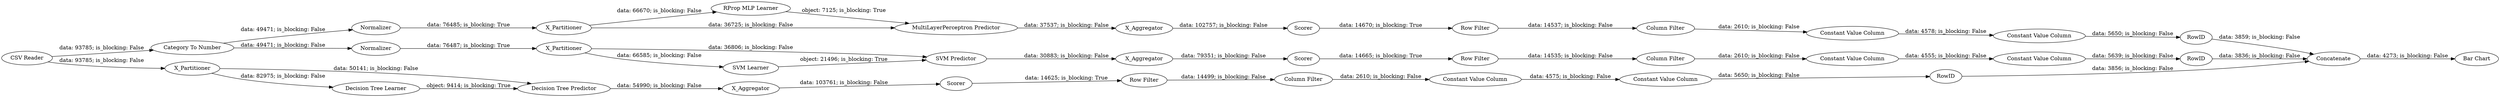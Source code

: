 digraph {
	"-6760070440887261373_292" [label="Constant Value Column"]
	"8213278107507700086_31" [label="RProp MLP Learner"]
	"2996718335185466318_59" [label="Bar Chart"]
	"8213278107507700086_293" [label=RowID]
	"2996718335185466318_60" [label=Concatenate]
	"-6760070440887261373_32" [label="Decision Tree Predictor"]
	"8213278107507700086_40" [label=Scorer]
	"8213278107507700086_7" [label=X_Aggregator]
	"8213278107507700086_294" [label="Column Filter"]
	"5242465905001168324_290" [label="Constant Value Column"]
	"8213278107507700086_2" [label=X_Partitioner]
	"8213278107507700086_292" [label="Constant Value Column"]
	"8213278107507700086_39" [label=Normalizer]
	"8213278107507700086_290" [label="Constant Value Column"]
	"8213278107507700086_9" [label="Row Filter"]
	"-6760070440887261373_7" [label=X_Aggregator]
	"5242465905001168324_9" [label="Row Filter"]
	"5242465905001168324_293" [label=RowID]
	"-6760070440887261373_294" [label="Column Filter"]
	"5242465905001168324_294" [label="Column Filter"]
	"5242465905001168324_7" [label=X_Aggregator]
	"5242465905001168324_40" [label=Normalizer]
	"-6760070440887261373_293" [label=RowID]
	"5242465905001168324_41" [label=Scorer]
	"-6760070440887261373_31" [label="Decision Tree Learner"]
	"-6760070440887261373_290" [label="Constant Value Column"]
	"2996718335185466318_62" [label="CSV Reader"]
	"5242465905001168324_32" [label="SVM Predictor"]
	"5242465905001168324_31" [label="SVM Learner"]
	"5242465905001168324_292" [label="Constant Value Column"]
	"8213278107507700086_32" [label="MultiLayerPerceptron Predictor"]
	"5242465905001168324_2" [label=X_Partitioner]
	"2996718335185466318_58" [label="Category To Number"]
	"-6760070440887261373_39" [label=Scorer]
	"-6760070440887261373_9" [label="Row Filter"]
	"-6760070440887261373_2" [label=X_Partitioner]
	"-6760070440887261373_32" -> "-6760070440887261373_7" [label="data: 54990; is_blocking: False"]
	"5242465905001168324_40" -> "5242465905001168324_2" [label="data: 76487; is_blocking: True"]
	"8213278107507700086_9" -> "8213278107507700086_294" [label="data: 14537; is_blocking: False"]
	"-6760070440887261373_294" -> "-6760070440887261373_290" [label="data: 2610; is_blocking: False"]
	"2996718335185466318_62" -> "2996718335185466318_58" [label="data: 93785; is_blocking: False"]
	"8213278107507700086_2" -> "8213278107507700086_32" [label="data: 36725; is_blocking: False"]
	"-6760070440887261373_292" -> "-6760070440887261373_293" [label="data: 5650; is_blocking: False"]
	"8213278107507700086_290" -> "8213278107507700086_292" [label="data: 4578; is_blocking: False"]
	"8213278107507700086_7" -> "8213278107507700086_40" [label="data: 102757; is_blocking: False"]
	"8213278107507700086_40" -> "8213278107507700086_9" [label="data: 14670; is_blocking: True"]
	"5242465905001168324_2" -> "5242465905001168324_32" [label="data: 36806; is_blocking: False"]
	"2996718335185466318_62" -> "-6760070440887261373_2" [label="data: 93785; is_blocking: False"]
	"-6760070440887261373_290" -> "-6760070440887261373_292" [label="data: 4575; is_blocking: False"]
	"2996718335185466318_60" -> "2996718335185466318_59" [label="data: 4273; is_blocking: False"]
	"5242465905001168324_41" -> "5242465905001168324_9" [label="data: 14665; is_blocking: True"]
	"-6760070440887261373_39" -> "-6760070440887261373_9" [label="data: 14625; is_blocking: True"]
	"5242465905001168324_32" -> "5242465905001168324_7" [label="data: 30883; is_blocking: False"]
	"5242465905001168324_292" -> "5242465905001168324_293" [label="data: 5639; is_blocking: False"]
	"-6760070440887261373_9" -> "-6760070440887261373_294" [label="data: 14499; is_blocking: False"]
	"8213278107507700086_293" -> "2996718335185466318_60" [label="data: 3859; is_blocking: False"]
	"-6760070440887261373_293" -> "2996718335185466318_60" [label="data: 3856; is_blocking: False"]
	"5242465905001168324_293" -> "2996718335185466318_60" [label="data: 3836; is_blocking: False"]
	"2996718335185466318_58" -> "5242465905001168324_40" [label="data: 49471; is_blocking: False"]
	"5242465905001168324_9" -> "5242465905001168324_294" [label="data: 14535; is_blocking: False"]
	"8213278107507700086_292" -> "8213278107507700086_293" [label="data: 5650; is_blocking: False"]
	"8213278107507700086_32" -> "8213278107507700086_7" [label="data: 37537; is_blocking: False"]
	"5242465905001168324_7" -> "5242465905001168324_41" [label="data: 79351; is_blocking: False"]
	"5242465905001168324_294" -> "5242465905001168324_290" [label="data: 2610; is_blocking: False"]
	"8213278107507700086_294" -> "8213278107507700086_290" [label="data: 2610; is_blocking: False"]
	"-6760070440887261373_2" -> "-6760070440887261373_31" [label="data: 82975; is_blocking: False"]
	"8213278107507700086_2" -> "8213278107507700086_31" [label="data: 66670; is_blocking: False"]
	"-6760070440887261373_31" -> "-6760070440887261373_32" [label="object: 9414; is_blocking: True"]
	"-6760070440887261373_7" -> "-6760070440887261373_39" [label="data: 103761; is_blocking: False"]
	"5242465905001168324_31" -> "5242465905001168324_32" [label="object: 21496; is_blocking: True"]
	"5242465905001168324_290" -> "5242465905001168324_292" [label="data: 4555; is_blocking: False"]
	"5242465905001168324_2" -> "5242465905001168324_31" [label="data: 66585; is_blocking: False"]
	"8213278107507700086_31" -> "8213278107507700086_32" [label="object: 7125; is_blocking: True"]
	"2996718335185466318_58" -> "8213278107507700086_39" [label="data: 49471; is_blocking: False"]
	"-6760070440887261373_2" -> "-6760070440887261373_32" [label="data: 50141; is_blocking: False"]
	"8213278107507700086_39" -> "8213278107507700086_2" [label="data: 76485; is_blocking: True"]
	rankdir=LR
}

